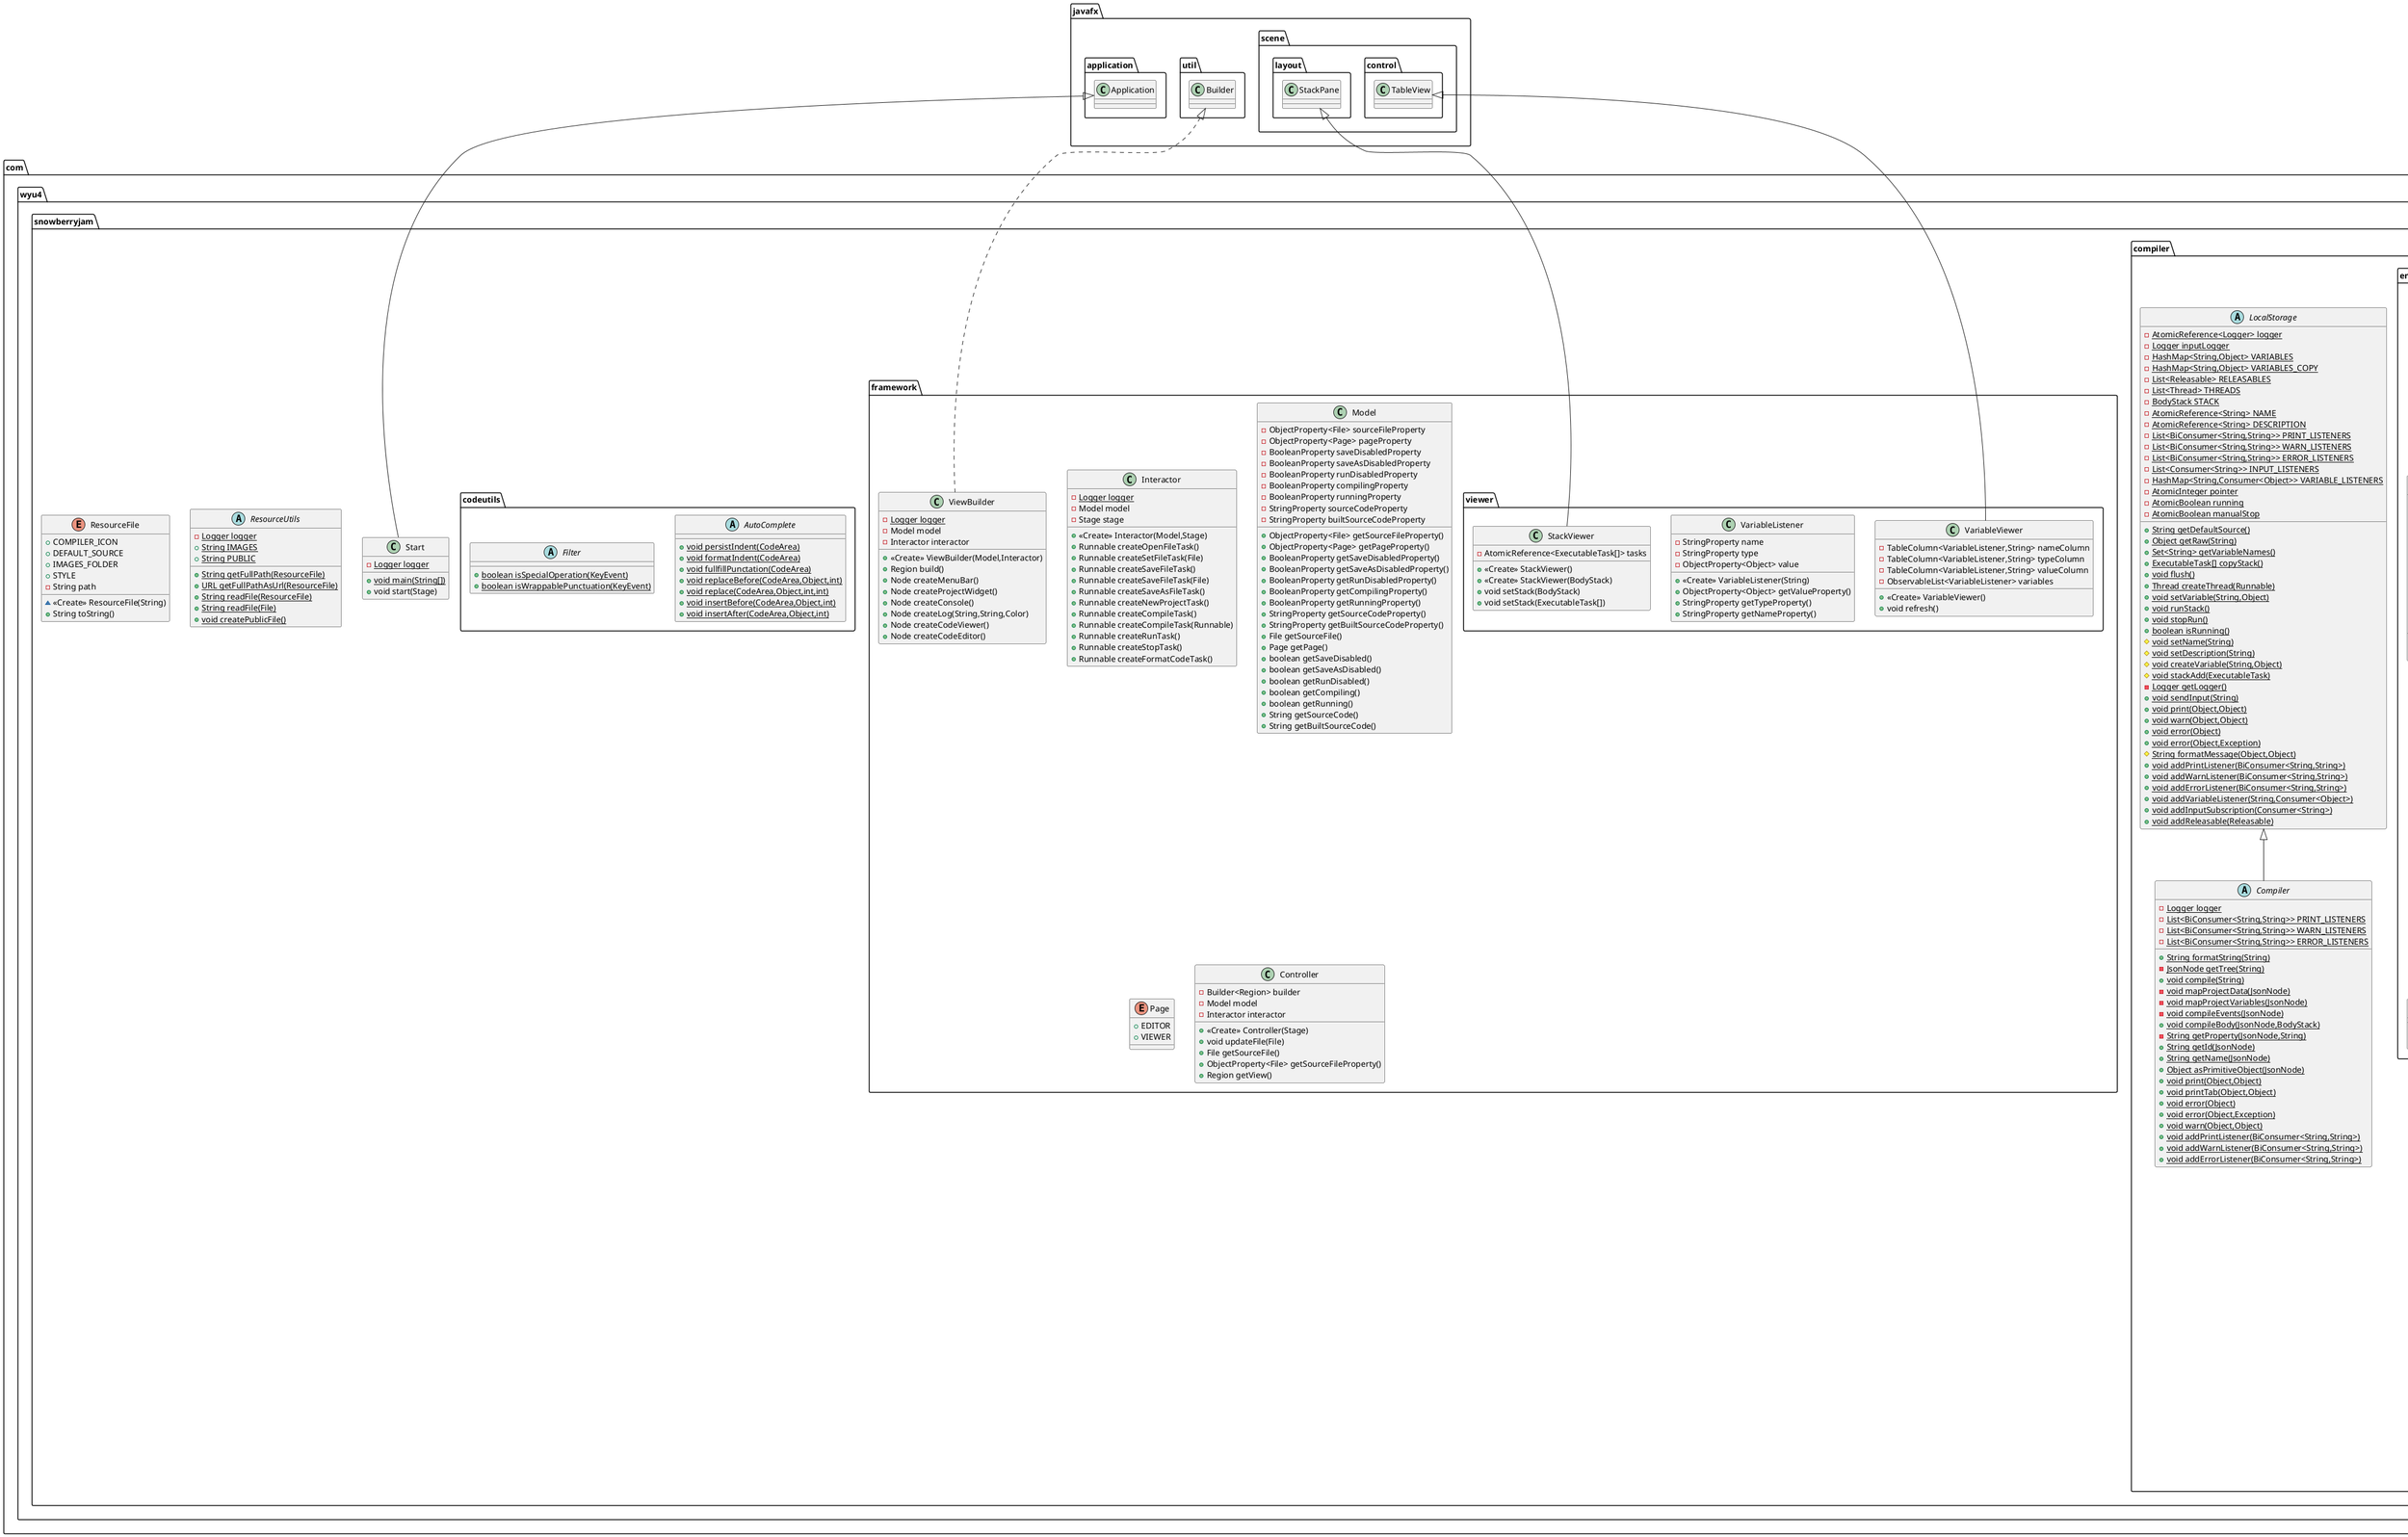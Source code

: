 @startuml
class com.wyu4.snowberryjam.compiler.data.tasks.ThreadTask {
- BodyStack body
+ <<Create>> ThreadTask(JsonNode)
+ void execute()
+ SourceId getId()
+ Object feedback()
+ String toString()
}


class com.wyu4.snowberryjam.compiler.data.values.conditional.And {
+ <<Create>> And(JsonNode)
+ Boolean getState()
+ String toString()
}

class com.wyu4.snowberryjam.compiler.data.tasks.WarnTask {
- ValueHolder message
+ <<Create>> WarnTask(JsonNode)
+ <<Create>> WarnTask(String)
+ <<Create>> WarnTask(ValueHolder)
+ void execute()
+ SourceId getId()
+ Object feedback()
+ String toString()
}


class com.wyu4.snowberryjam.Start {
- {static} Logger logger
+ {static} void main(String[])
+ void start(Stage)
}


class com.wyu4.snowberryjam.compiler.data.values.iteration.WithUpdatedElement {
+ <<Create>> WithUpdatedElement(JsonNode)
+ Object getValue()
+ Class<?> getType()
}

class com.wyu4.snowberryjam.compiler.data.tasks.macros.InputMacro {
+ <<Create>> InputMacro(JsonNode)
+ <<Create>> InputMacro(ValueHolder)
+ void execute()
+ SourceId getId()
}

class com.wyu4.snowberryjam.compiler.data.values.math.Minus {
+ <<Create>> Minus(JsonNode)
+ <<Create>> Minus(ValueHolder,ValueHolder)
+ Object getValue()
+ String toString()
}

class com.wyu4.snowberryjam.compiler.data.tasks.ErrorTask {
- ValueHolder message
+ <<Create>> ErrorTask(JsonNode)
+ <<Create>> ErrorTask(String)
+ <<Create>> ErrorTask(ValueHolder)
+ void execute()
+ SourceId getId()
+ Object feedback()
+ String toString()
}


class com.wyu4.snowberryjam.compiler.data.values.conditional.ConditionalHolder {
+ <<Create>> ConditionalHolder(JsonNode)
+ Boolean getState()
+ boolean bothTypesAre(Class<?>)
+ Object getValue()
+ Class<?> getType()
+ boolean notEmpty()
+ String toString()
}

class com.wyu4.snowberryjam.compiler.data.tasks.macros.IncreaseMacro {
- ValueHolder name
- ValueHolder value
- Plus plusHandler
+ <<Create>> IncreaseMacro(JsonNode)
+ <<Create>> IncreaseMacro(ValueHolder,ValueHolder)
+ void execute()
+ SourceId getId()
+ Object feedback()
+ String toString()
}


class com.wyu4.snowberryjam.compiler.data.values.conditional.SameType {
+ <<Create>> SameType(JsonNode)
+ Boolean getState()
+ String toString()
}

class com.wyu4.snowberryjam.compiler.data.values.iteration.ArrayHolder {
- ValueHolder i
+ <<Create>> ArrayHolder(JsonNode)
# ValueHolder getI()
# int getValidIndex()
+ String toString()
}


class com.wyu4.snowberryjam.compiler.data.values.conditional.GreaterOrEqualTo {
+ <<Create>> GreaterOrEqualTo(JsonNode)
+ Boolean getState()
+ String toString()
}

class com.wyu4.snowberryjam.compiler.data.values.conversion.ParseNumber {
+ <<Create>> ParseNumber(JsonNode)
+ Object getValue()
+ Class<?> getType()
}

class com.wyu4.snowberryjam.compiler.data.values.builtin.RandomHolder {
+ Object getValue()
+ Class<?> getType()
+ String toString()
}

class com.wyu4.snowberryjam.compiler.data.values.conditional.Or {
+ <<Create>> Or(JsonNode)
+ Boolean getState()
+ String toString()
}

class com.wyu4.snowberryjam.compiler.data.values.math.Modulus {
+ <<Create>> Modulus(JsonNode)
+ Object getValue()
+ String toString()
}

class com.wyu4.snowberryjam.compiler.data.values.conditional.Equals {
+ <<Create>> Equals(JsonNode)
+ Boolean getState()
+ String toString()
}

class com.wyu4.snowberryjam.compiler.data.tasks.WhileTask {
- ValueHolder condition
- BodyStack body
+ <<Create>> WhileTask(JsonNode)
+ <<Create>> WhileTask(ConditionalHolder,BodyStack)
+ void execute()
+ SourceId getId()
+ Object feedback()
+ String toString()
}


class com.wyu4.snowberryjam.compiler.data.values.iteration.ElementAtIndex {
+ <<Create>> ElementAtIndex(JsonNode)
+ Object getValue()
+ String toString()
}

interface com.wyu4.snowberryjam.compiler.data.values.Releasable {
~ void init()
~ void release()
}

class com.wyu4.snowberryjam.compiler.data.values.conditional.Not {
+ <<Create>> Not(JsonNode)
+ Object getValue()
+ String toString()
}

class com.wyu4.snowberryjam.compiler.data.tasks.SetTask {
- ValueHolder name
- ValueHolder value
+ <<Create>> SetTask(JsonNode)
+ <<Create>> SetTask(ValueHolder,ValueHolder)
+ void execute()
+ SourceId getId()
# ValueHolder getNameValue()
+ Object feedback()
+ String toString()
}


class com.wyu4.snowberryjam.compiler.data.tasks.WaitUntilTask {
- {static} Logger logger
- {static} int INTERVAL
- ValueHolder condition
+ <<Create>> WaitUntilTask(JsonNode)
+ void execute()
+ SourceId getId()
+ Object feedback()
+ String toString()
}


class com.wyu4.snowberryjam.compiler.data.tasks.RepeatTask {
- ValueHolder repeats
- ValueHolder variableName
- BodyStack body
+ <<Create>> RepeatTask(JsonNode)
+ void execute()
+ SourceId getId()
+ Object feedback()
+ String toString()
}


class com.wyu4.snowberryjam.framework.viewer.VariableViewer {
- TableColumn<VariableListener,String> nameColumn
- TableColumn<VariableListener,String> typeColumn
- TableColumn<VariableListener,String> valueColumn
- ObservableList<VariableListener> variables
+ <<Create>> VariableViewer()
+ void refresh()
}


class com.wyu4.snowberryjam.framework.viewer.VariableListener {
- StringProperty name
- StringProperty type
- ObjectProperty<Object> value
+ <<Create>> VariableListener(String)
+ ObjectProperty<Object> getValueProperty()
+ StringProperty getTypeProperty()
+ StringProperty getNameProperty()
}


class com.wyu4.snowberryjam.compiler.data.values.math.ArithmeticHolder {
+ <<Create>> ArithmeticHolder(JsonNode)
+ <<Create>> ArithmeticHolder(ValueHolder,ValueHolder)
+ Object getValue()
+ boolean notEmpty()
+ String toString()
}

interface com.wyu4.snowberryjam.compiler.data.tasks.ExecutableTask {
~ void execute()
~ SourceId getId()
~ Object feedback()
}

abstract class com.wyu4.snowberryjam.compiler.LocalStorage {
- {static} AtomicReference<Logger> logger
- {static} Logger inputLogger
- {static} HashMap<String,Object> VARIABLES
- {static} HashMap<String,Object> VARIABLES_COPY
- {static} List<Releasable> RELEASABLES
- {static} List<Thread> THREADS
- {static} BodyStack STACK
- {static} AtomicReference<String> NAME
- {static} AtomicReference<String> DESCRIPTION
- {static} List<BiConsumer<String,String>> PRINT_LISTENERS
- {static} List<BiConsumer<String,String>> WARN_LISTENERS
- {static} List<BiConsumer<String,String>> ERROR_LISTENERS
- {static} List<Consumer<String>> INPUT_LISTENERS
- {static} HashMap<String,Consumer<Object>> VARIABLE_LISTENERS
- {static} AtomicInteger pointer
- {static} AtomicBoolean running
- {static} AtomicBoolean manualStop
+ {static} String getDefaultSource()
+ {static} Object getRaw(String)
+ {static} Set<String> getVariableNames()
+ {static} ExecutableTask[] copyStack()
+ {static} void flush()
+ {static} Thread createThread(Runnable)
+ {static} void setVariable(String,Object)
+ {static} void runStack()
+ {static} void stopRun()
+ {static} boolean isRunning()
# {static} void setName(String)
# {static} void setDescription(String)
# {static} void createVariable(String,Object)
# {static} void stackAdd(ExecutableTask)
- {static} Logger getLogger()
+ {static} void sendInput(String)
+ {static} void print(Object,Object)
+ {static} void warn(Object,Object)
+ {static} void error(Object)
+ {static} void error(Object,Exception)
# {static} String formatMessage(Object,Object)
+ {static} void addPrintListener(BiConsumer<String,String>)
+ {static} void addWarnListener(BiConsumer<String,String>)
+ {static} void addErrorListener(BiConsumer<String,String>)
+ {static} void addVariableListener(String,Consumer<Object>)
+ {static} void addInputSubscription(Consumer<String>)
+ {static} void addReleasable(Releasable)
}


class com.wyu4.snowberryjam.compiler.data.values.math.Multiply {
+ <<Create>> Multiply(JsonNode)
+ Object getValue()
+ String toString()
}

class com.wyu4.snowberryjam.framework.Interactor {
- {static} Logger logger
- Model model
- Stage stage
+ <<Create>> Interactor(Model,Stage)
+ Runnable createOpenFileTask()
+ Runnable createSetFileTask(File)
+ Runnable createSaveFileTask()
+ Runnable createSaveFileTask(File)
+ Runnable createSaveAsFileTask()
+ Runnable createNewProjectTask()
+ Runnable createCompileTask()
+ Runnable createCompileTask(Runnable)
+ Runnable createRunTask()
+ Runnable createStopTask()
+ Runnable createFormatCodeTask()
}


class com.wyu4.snowberryjam.framework.viewer.StackViewer {
- AtomicReference<ExecutableTask[]> tasks
+ <<Create>> StackViewer()
+ <<Create>> StackViewer(BodyStack)
+ void setStack(BodyStack)
+ void setStack(ExecutableTask[])
}


class com.wyu4.snowberryjam.compiler.data.BodyStack {
- {static} Logger logger
- {static} AtomicBoolean DEBUGGING_ENABLED
- SourceId id
- List<ExecutableTask> stack
+ <<Create>> BodyStack(SourceId)
+ {static} void setDebuggingEnabled(boolean)
+ void addTask(ExecutableTask)
+ ExecutableTask[] copyStack()
+ void flush()
+ void execute()
+ Object feedback()
+ SourceId getId()
}


class com.wyu4.snowberryjam.compiler.data.tasks.macros.DecreaseMacro {
- ValueHolder name
- ValueHolder value
- Minus minusHandler
+ <<Create>> DecreaseMacro(JsonNode)
+ <<Create>> DecreaseMacro(ValueHolder,ValueHolder)
+ void execute()
+ SourceId getId()
+ Object feedback()
+ String toString()
}


abstract class com.wyu4.snowberryjam.codeutils.AutoComplete {
+ {static} void persistIndent(CodeArea)
+ {static} void formatIndent(CodeArea)
+ {static} void fullfillPunctation(CodeArea)
+ {static} void replaceBefore(CodeArea,Object,int)
+ {static} void replace(CodeArea,Object,int,int)
+ {static} void insertBefore(CodeArea,Object,int)
+ {static} void insertAfter(CodeArea,Object,int)
}

class com.wyu4.snowberryjam.compiler.data.values.conversion.SplitToArray {
+ <<Create>> SplitToArray(JsonNode)
+ Object getValue()
+ Class<?> getType()
}

class com.wyu4.snowberryjam.compiler.data.values.conversion.SizeOf {
+ <<Create>> SizeOf(JsonNode)
+ Object getValue()
+ Class<?> getType()
}

class com.wyu4.snowberryjam.compiler.data.values.math.Divide {
+ <<Create>> Divide(JsonNode)
+ Object getValue()
+ String toString()
}

class com.wyu4.snowberryjam.compiler.data.tasks.WaitTask {
- {static} Logger logger
- {static} int INTERVAL
- ValueHolder time
+ <<Create>> WaitTask(JsonNode)
+ void execute()
+ SourceId getId()
+ Object feedback()
- long getTime()
+ String toString()
}


class com.wyu4.snowberryjam.framework.ViewBuilder {
- {static} Logger logger
- Model model
- Interactor interactor
+ <<Create>> ViewBuilder(Model,Interactor)
+ Region build()
+ Node createMenuBar()
+ Node createProjectWidget()
+ Node createConsole()
+ Node createLog(String,String,Color)
+ Node createCodeViewer()
+ Node createCodeEditor()
}


class com.wyu4.snowberryjam.compiler.data.values.io.ReadFile {
+ <<Create>> ReadFile(JsonNode)
+ <<Create>> ReadFile(ValueHolder)
+ Object getValue()
+ Class<?> getType()
}

class com.wyu4.snowberryjam.compiler.data.values.VariableReference {
- ValueHolder name
+ <<Create>> VariableReference(String)
+ <<Create>> VariableReference(ValueHolder)
+ String getName()
+ Object getValue()
+ String toString()
}


class com.wyu4.snowberryjam.compiler.data.values.math.Plus {
+ <<Create>> Plus(JsonNode)
+ <<Create>> Plus(ValueHolder,ValueHolder)
+ Object getValue()
+ String toString()
}

class com.wyu4.snowberryjam.compiler.data.values.ValueHolder {
- Object value
+ <<Create>> ValueHolder()
+ <<Create>> ValueHolder(Object)
- {static} boolean isPrimitive(JsonNode)
+ {static} ValueHolder fromNode(JsonNode)
+ {static} ValueHolder checkValueIsConditional(ValueHolder)
+ Object getValue()
+ Object[] getArray()
+ String getString()
+ Class<?> getType()
+ boolean isType(Class<?>)
+ boolean notEmpty()
+ Double getSize()
+ boolean equals(Object)
+ boolean superEquals(Object)
+ String toString()
}


class com.wyu4.snowberryjam.framework.Model {
- ObjectProperty<File> sourceFileProperty
- ObjectProperty<Page> pageProperty
- BooleanProperty saveDisabledProperty
- BooleanProperty saveAsDisabledProperty
- BooleanProperty runDisabledProperty
- BooleanProperty compilingProperty
- BooleanProperty runningProperty
- StringProperty sourceCodeProperty
- StringProperty builtSourceCodeProperty
+ ObjectProperty<File> getSourceFileProperty()
+ ObjectProperty<Page> getPageProperty()
+ BooleanProperty getSaveDisabledProperty()
+ BooleanProperty getSaveAsDisabledProperty()
+ BooleanProperty getRunDisabledProperty()
+ BooleanProperty getCompilingProperty()
+ BooleanProperty getRunningProperty()
+ StringProperty getSourceCodeProperty()
+ StringProperty getBuiltSourceCodeProperty()
+ File getSourceFile()
+ Page getPage()
+ boolean getSaveDisabled()
+ boolean getSaveAsDisabled()
+ boolean getRunDisabled()
+ boolean getCompiling()
+ boolean getRunning()
+ String getSourceCode()
+ String getBuiltSourceCode()
}


enum com.wyu4.snowberryjam.framework.Page {
+  EDITOR
+  VIEWER
}

class com.wyu4.snowberryjam.compiler.data.values.builtin.TimeHolder {
+ Object getValue()
+ Class<?> getType()
+ String toString()
}

class com.wyu4.snowberryjam.compiler.data.tasks.IfElseTask {
- ValueHolder condition
- BodyStack body
- BodyStack elseBody
+ <<Create>> IfElseTask(JsonNode)
+ void execute()
+ SourceId getId()
+ Object feedback()
+ String toString()
}


abstract class com.wyu4.snowberryjam.compiler.Compiler {
- {static} Logger logger
- {static} List<BiConsumer<String,String>> PRINT_LISTENERS
- {static} List<BiConsumer<String,String>> WARN_LISTENERS
- {static} List<BiConsumer<String,String>> ERROR_LISTENERS
+ {static} String formatString(String)
- {static} JsonNode getTree(String)
+ {static} void compile(String)
- {static} void mapProjectData(JsonNode)
- {static} void mapProjectVariables(JsonNode)
- {static} void compileEvents(JsonNode)
+ {static} void compileBody(JsonNode,BodyStack)
- {static} String getProperty(JsonNode,String)
+ {static} String getId(JsonNode)
+ {static} String getName(JsonNode)
+ {static} Object asPrimitiveObject(JsonNode)
+ {static} void print(Object,Object)
+ {static} void printTab(Object,Object)
+ {static} void error(Object)
+ {static} void error(Object,Exception)
+ {static} void warn(Object,Object)
+ {static} void addPrintListener(BiConsumer<String,String>)
+ {static} void addWarnListener(BiConsumer<String,String>)
+ {static} void addErrorListener(BiConsumer<String,String>)
}


enum com.wyu4.snowberryjam.compiler.enums.SourceKey {
+  ARRAY
+  BODY
+  ELSE
+  EVENTS
+  ID
+  NAME
+  PARAM_A
+  PARAM_B
+  PARAM_I
+  VARIABLES
+  VALUE
- String key
~ <<Create>> SourceKey(String)
+ String toString()
}


class com.wyu4.snowberryjam.compiler.data.values.conditional.LessOrEqualTo {
+ <<Create>> LessOrEqualTo(JsonNode)
+ Boolean getState()
+ String toString()
}

abstract class com.wyu4.snowberryjam.ResourceUtils {
- {static} Logger logger
+ {static} String IMAGES
+ {static} String PUBLIC
+ {static} String getFullPath(ResourceFile)
+ {static} URL getFullPathAsUrl(ResourceFile)
+ {static} String readFile(ResourceFile)
+ {static} String readFile(File)
+ {static} void createPublicFile()
}


enum com.wyu4.snowberryjam.ResourceFile {
+  COMPILER_ICON
+  DEFAULT_SOURCE
+  IMAGES_FOLDER
+  STYLE
- String path
~ <<Create>> ResourceFile(String)
+ String toString()
}


abstract class com.wyu4.snowberryjam.codeutils.Filter {
+ {static} boolean isSpecialOperation(KeyEvent)
+ {static} boolean isWrappablePunctuation(KeyEvent)
}

class com.wyu4.snowberryjam.compiler.data.values.builtin.InputHolder {
- AtomicReference<String> input
+ <<Create>> InputHolder()
+ Object getValue()
+ void release()
+ Class<?> getType()
+ String toString()
}


class com.wyu4.snowberryjam.compiler.data.values.conditional.GreaterThan {
+ <<Create>> GreaterThan(JsonNode)
+ Boolean getState()
+ String toString()
}

enum com.wyu4.snowberryjam.compiler.enums.SourceId {
+  AND
+  ARRAY_OF
+  ELEMENT_AT_INDEX
+  ERROR
+  DECREASE_MACRO
+  DIVIDE
+  EQUALS
+  GREATER_THAN
+  GREATER_OR_EQUAL_TO
+  IF
+  IF_ELSE
+  INCREASE_MACRO
+  INPUT
+  INPUT_MACRO
+  LESS_THAN
+  LESS_OR_EQUAL_TO
+  ON_RUN
+  OR
+  MINUS
+  MODULUS
+  MULTIPLY
+  NOT
+  NOT_EQUALS
+  PARSE_NUMBER
+  PLUS
+  PRINT
+  PROJECT
+  PUBLIC_FOLDER
+  RANDOM
+  READ_FILE
+  REPEAT
+  ROUND
+  SAME_TYPE
+  SET
+  SIZE_OF
+  SPLIT
+  THREAD
+  TIME
+  VARIABLE
+  WAIT
+  WAIT_UNTIL
+  WARN
+  WHILE
+  WITH_UPDATED_ELEMENT
- String id
~ <<Create>> SourceId(String)
+ String toString()
}


class com.wyu4.snowberryjam.compiler.data.values.builtin.PublicFolderHolder {
+ Object getValue()
+ Class<?> getType()
+ String toString()
}

abstract class com.wyu4.snowberryjam.compiler.enums.EnumHelper {
+ {static} SourceId stringToId(String)
+ {static} SourceKey stringToKey(String)
}

class com.wyu4.snowberryjam.framework.Controller {
- Builder<Region> builder
- Model model
- Interactor interactor
+ <<Create>> Controller(Stage)
+ void updateFile(File)
+ File getSourceFile()
+ ObjectProperty<File> getSourceFileProperty()
+ Region getView()
}


class com.wyu4.snowberryjam.compiler.data.values.InteractiveValueHolder {
- ValueHolder a
- ValueHolder b
+ <<Create>> InteractiveValueHolder(JsonNode)
+ <<Create>> InteractiveValueHolder(ValueHolder,ValueHolder)
# ValueHolder getA()
# ValueHolder getB()
}


class com.wyu4.snowberryjam.compiler.data.tasks.IfTask {
- ValueHolder condition
- BodyStack body
+ <<Create>> IfTask(JsonNode)
+ void execute()
+ SourceId getId()
+ Object feedback()
+ String toString()
}


class com.wyu4.snowberryjam.compiler.data.values.conversion.ArrayOf {
+ <<Create>> ArrayOf(JsonNode)
+ Object getValue()
+ Class<?> getType()
}

class com.wyu4.snowberryjam.compiler.data.values.conditional.NotEquals {
+ <<Create>> NotEquals(JsonNode)
+ Boolean getState()
+ String toString()
}

class com.wyu4.snowberryjam.compiler.data.values.conditional.LessThan {
+ <<Create>> LessThan(JsonNode)
+ Boolean getState()
+ String toString()
}

class com.wyu4.snowberryjam.compiler.data.tasks.PrintTask {
- ValueHolder message
+ <<Create>> PrintTask(JsonNode)
+ <<Create>> PrintTask(String)
+ <<Create>> PrintTask(ValueHolder)
+ void execute()
+ SourceId getId()
+ Object feedback()
+ String toString()
}


class com.wyu4.snowberryjam.compiler.data.values.math.Round {
+ <<Create>> Round(JsonNode)
+ Object getValue()
+ String toString()
}



com.wyu4.snowberryjam.compiler.data.tasks.ExecutableTask <|.. com.wyu4.snowberryjam.compiler.data.tasks.ThreadTask
com.wyu4.snowberryjam.compiler.data.values.conditional.ConditionalHolder <|-- com.wyu4.snowberryjam.compiler.data.values.conditional.And
com.wyu4.snowberryjam.compiler.data.tasks.ExecutableTask <|.. com.wyu4.snowberryjam.compiler.data.tasks.WarnTask
javafx.application.Application <|-- com.wyu4.snowberryjam.Start
com.wyu4.snowberryjam.compiler.data.values.iteration.ArrayHolder <|-- com.wyu4.snowberryjam.compiler.data.values.iteration.WithUpdatedElement
com.wyu4.snowberryjam.compiler.data.tasks.SetTask <|-- com.wyu4.snowberryjam.compiler.data.tasks.macros.InputMacro
com.wyu4.snowberryjam.compiler.data.values.math.ArithmeticHolder <|-- com.wyu4.snowberryjam.compiler.data.values.math.Minus
com.wyu4.snowberryjam.compiler.data.tasks.ExecutableTask <|.. com.wyu4.snowberryjam.compiler.data.tasks.ErrorTask
com.wyu4.snowberryjam.compiler.data.values.InteractiveValueHolder <|-- com.wyu4.snowberryjam.compiler.data.values.conditional.ConditionalHolder
com.wyu4.snowberryjam.compiler.data.tasks.ExecutableTask <|.. com.wyu4.snowberryjam.compiler.data.tasks.macros.IncreaseMacro
com.wyu4.snowberryjam.compiler.data.values.conditional.ConditionalHolder <|-- com.wyu4.snowberryjam.compiler.data.values.conditional.SameType
com.wyu4.snowberryjam.compiler.data.values.InteractiveValueHolder <|-- com.wyu4.snowberryjam.compiler.data.values.iteration.ArrayHolder
com.wyu4.snowberryjam.compiler.data.values.conditional.ConditionalHolder <|-- com.wyu4.snowberryjam.compiler.data.values.conditional.GreaterOrEqualTo
com.wyu4.snowberryjam.compiler.data.values.InteractiveValueHolder <|-- com.wyu4.snowberryjam.compiler.data.values.conversion.ParseNumber
com.wyu4.snowberryjam.compiler.data.values.ValueHolder <|-- com.wyu4.snowberryjam.compiler.data.values.builtin.RandomHolder
com.wyu4.snowberryjam.compiler.data.values.conditional.ConditionalHolder <|-- com.wyu4.snowberryjam.compiler.data.values.conditional.Or
com.wyu4.snowberryjam.compiler.data.values.math.ArithmeticHolder <|-- com.wyu4.snowberryjam.compiler.data.values.math.Modulus
com.wyu4.snowberryjam.compiler.data.values.conditional.ConditionalHolder <|-- com.wyu4.snowberryjam.compiler.data.values.conditional.Equals
com.wyu4.snowberryjam.compiler.data.tasks.ExecutableTask <|.. com.wyu4.snowberryjam.compiler.data.tasks.WhileTask
com.wyu4.snowberryjam.compiler.data.values.iteration.ArrayHolder <|-- com.wyu4.snowberryjam.compiler.data.values.iteration.ElementAtIndex
com.wyu4.snowberryjam.compiler.data.values.conditional.ConditionalHolder <|-- com.wyu4.snowberryjam.compiler.data.values.conditional.Not
com.wyu4.snowberryjam.compiler.data.tasks.ExecutableTask <|.. com.wyu4.snowberryjam.compiler.data.tasks.SetTask
com.wyu4.snowberryjam.compiler.data.tasks.ExecutableTask <|.. com.wyu4.snowberryjam.compiler.data.tasks.WaitUntilTask
com.wyu4.snowberryjam.compiler.data.tasks.ExecutableTask <|.. com.wyu4.snowberryjam.compiler.data.tasks.RepeatTask
javafx.scene.control.TableView <|-- com.wyu4.snowberryjam.framework.viewer.VariableViewer
com.wyu4.snowberryjam.compiler.data.values.InteractiveValueHolder <|-- com.wyu4.snowberryjam.compiler.data.values.math.ArithmeticHolder
com.wyu4.snowberryjam.compiler.data.values.math.ArithmeticHolder <|-- com.wyu4.snowberryjam.compiler.data.values.math.Multiply
javafx.scene.layout.StackPane <|-- com.wyu4.snowberryjam.framework.viewer.StackViewer
com.wyu4.snowberryjam.compiler.data.tasks.ExecutableTask <|.. com.wyu4.snowberryjam.compiler.data.BodyStack
com.wyu4.snowberryjam.compiler.data.tasks.ExecutableTask <|.. com.wyu4.snowberryjam.compiler.data.tasks.macros.DecreaseMacro
com.wyu4.snowberryjam.compiler.data.values.InteractiveValueHolder <|-- com.wyu4.snowberryjam.compiler.data.values.conversion.SplitToArray
com.wyu4.snowberryjam.compiler.data.values.InteractiveValueHolder <|-- com.wyu4.snowberryjam.compiler.data.values.conversion.SizeOf
com.wyu4.snowberryjam.compiler.data.values.math.ArithmeticHolder <|-- com.wyu4.snowberryjam.compiler.data.values.math.Divide
com.wyu4.snowberryjam.compiler.data.tasks.ExecutableTask <|.. com.wyu4.snowberryjam.compiler.data.tasks.WaitTask
javafx.util.Builder <|.. com.wyu4.snowberryjam.framework.ViewBuilder
com.wyu4.snowberryjam.compiler.data.values.InteractiveValueHolder <|-- com.wyu4.snowberryjam.compiler.data.values.io.ReadFile
com.wyu4.snowberryjam.compiler.data.values.ValueHolder <|-- com.wyu4.snowberryjam.compiler.data.values.VariableReference
com.wyu4.snowberryjam.compiler.data.values.math.ArithmeticHolder <|-- com.wyu4.snowberryjam.compiler.data.values.math.Plus
com.wyu4.snowberryjam.compiler.data.values.ValueHolder <|-- com.wyu4.snowberryjam.compiler.data.values.builtin.TimeHolder
com.wyu4.snowberryjam.compiler.data.tasks.ExecutableTask <|.. com.wyu4.snowberryjam.compiler.data.tasks.IfElseTask
com.wyu4.snowberryjam.compiler.LocalStorage <|-- com.wyu4.snowberryjam.compiler.Compiler
com.wyu4.snowberryjam.compiler.data.values.conditional.ConditionalHolder <|-- com.wyu4.snowberryjam.compiler.data.values.conditional.LessOrEqualTo
com.wyu4.snowberryjam.compiler.data.values.Releasable <|.. com.wyu4.snowberryjam.compiler.data.values.builtin.InputHolder
com.wyu4.snowberryjam.compiler.data.values.ValueHolder <|-- com.wyu4.snowberryjam.compiler.data.values.builtin.InputHolder
com.wyu4.snowberryjam.compiler.data.values.conditional.ConditionalHolder <|-- com.wyu4.snowberryjam.compiler.data.values.conditional.GreaterThan
com.wyu4.snowberryjam.compiler.data.values.ValueHolder <|-- com.wyu4.snowberryjam.compiler.data.values.builtin.PublicFolderHolder
com.wyu4.snowberryjam.compiler.data.values.ValueHolder <|-- com.wyu4.snowberryjam.compiler.data.values.InteractiveValueHolder
com.wyu4.snowberryjam.compiler.data.tasks.ExecutableTask <|.. com.wyu4.snowberryjam.compiler.data.tasks.IfTask
com.wyu4.snowberryjam.compiler.data.values.InteractiveValueHolder <|-- com.wyu4.snowberryjam.compiler.data.values.conversion.ArrayOf
com.wyu4.snowberryjam.compiler.data.values.conditional.ConditionalHolder <|-- com.wyu4.snowberryjam.compiler.data.values.conditional.NotEquals
com.wyu4.snowberryjam.compiler.data.values.conditional.ConditionalHolder <|-- com.wyu4.snowberryjam.compiler.data.values.conditional.LessThan
com.wyu4.snowberryjam.compiler.data.tasks.ExecutableTask <|.. com.wyu4.snowberryjam.compiler.data.tasks.PrintTask
com.wyu4.snowberryjam.compiler.data.values.math.ArithmeticHolder <|-- com.wyu4.snowberryjam.compiler.data.values.math.Round
@enduml